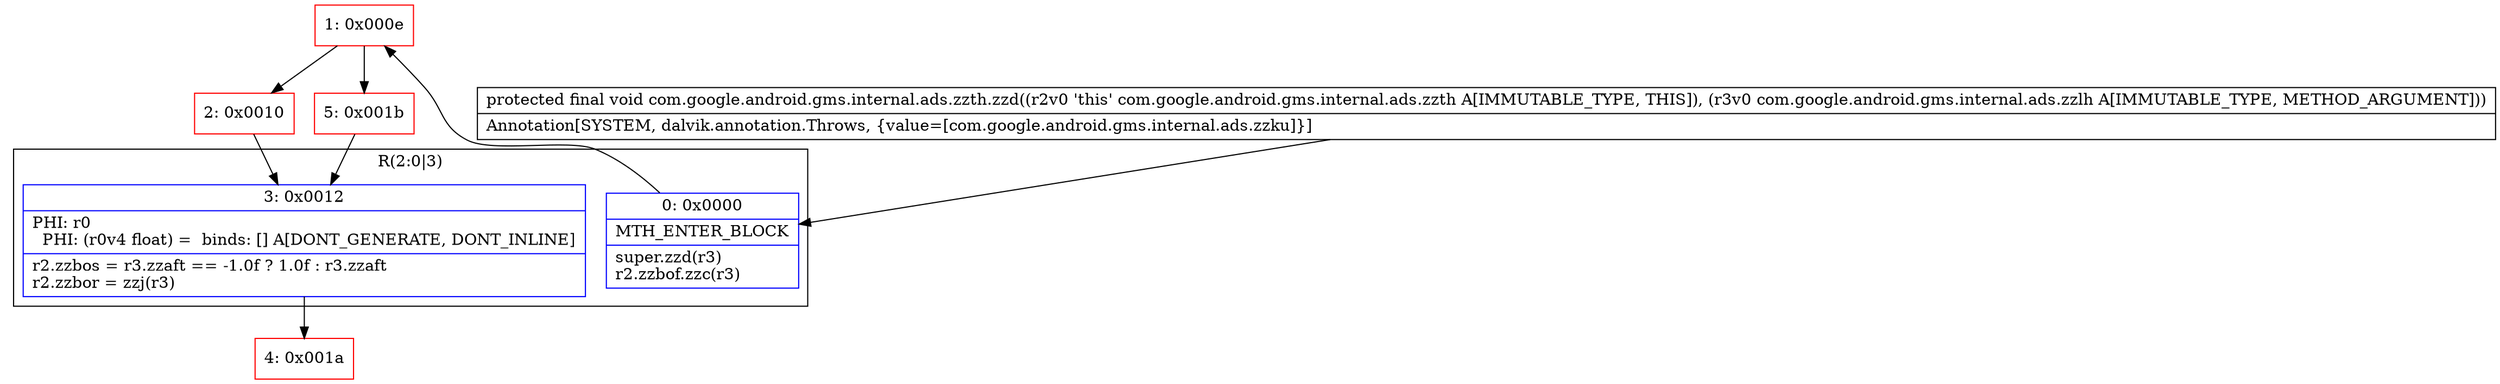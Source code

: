 digraph "CFG forcom.google.android.gms.internal.ads.zzth.zzd(Lcom\/google\/android\/gms\/internal\/ads\/zzlh;)V" {
subgraph cluster_Region_2108278887 {
label = "R(2:0|3)";
node [shape=record,color=blue];
Node_0 [shape=record,label="{0\:\ 0x0000|MTH_ENTER_BLOCK\l|super.zzd(r3)\lr2.zzbof.zzc(r3)\l}"];
Node_3 [shape=record,label="{3\:\ 0x0012|PHI: r0 \l  PHI: (r0v4 float) =  binds: [] A[DONT_GENERATE, DONT_INLINE]\l|r2.zzbos = r3.zzaft == \-1.0f ? 1.0f : r3.zzaft\lr2.zzbor = zzj(r3)\l}"];
}
Node_1 [shape=record,color=red,label="{1\:\ 0x000e}"];
Node_2 [shape=record,color=red,label="{2\:\ 0x0010}"];
Node_4 [shape=record,color=red,label="{4\:\ 0x001a}"];
Node_5 [shape=record,color=red,label="{5\:\ 0x001b}"];
MethodNode[shape=record,label="{protected final void com.google.android.gms.internal.ads.zzth.zzd((r2v0 'this' com.google.android.gms.internal.ads.zzth A[IMMUTABLE_TYPE, THIS]), (r3v0 com.google.android.gms.internal.ads.zzlh A[IMMUTABLE_TYPE, METHOD_ARGUMENT]))  | Annotation[SYSTEM, dalvik.annotation.Throws, \{value=[com.google.android.gms.internal.ads.zzku]\}]\l}"];
MethodNode -> Node_0;
Node_0 -> Node_1;
Node_3 -> Node_4;
Node_1 -> Node_2;
Node_1 -> Node_5;
Node_2 -> Node_3;
Node_5 -> Node_3;
}


